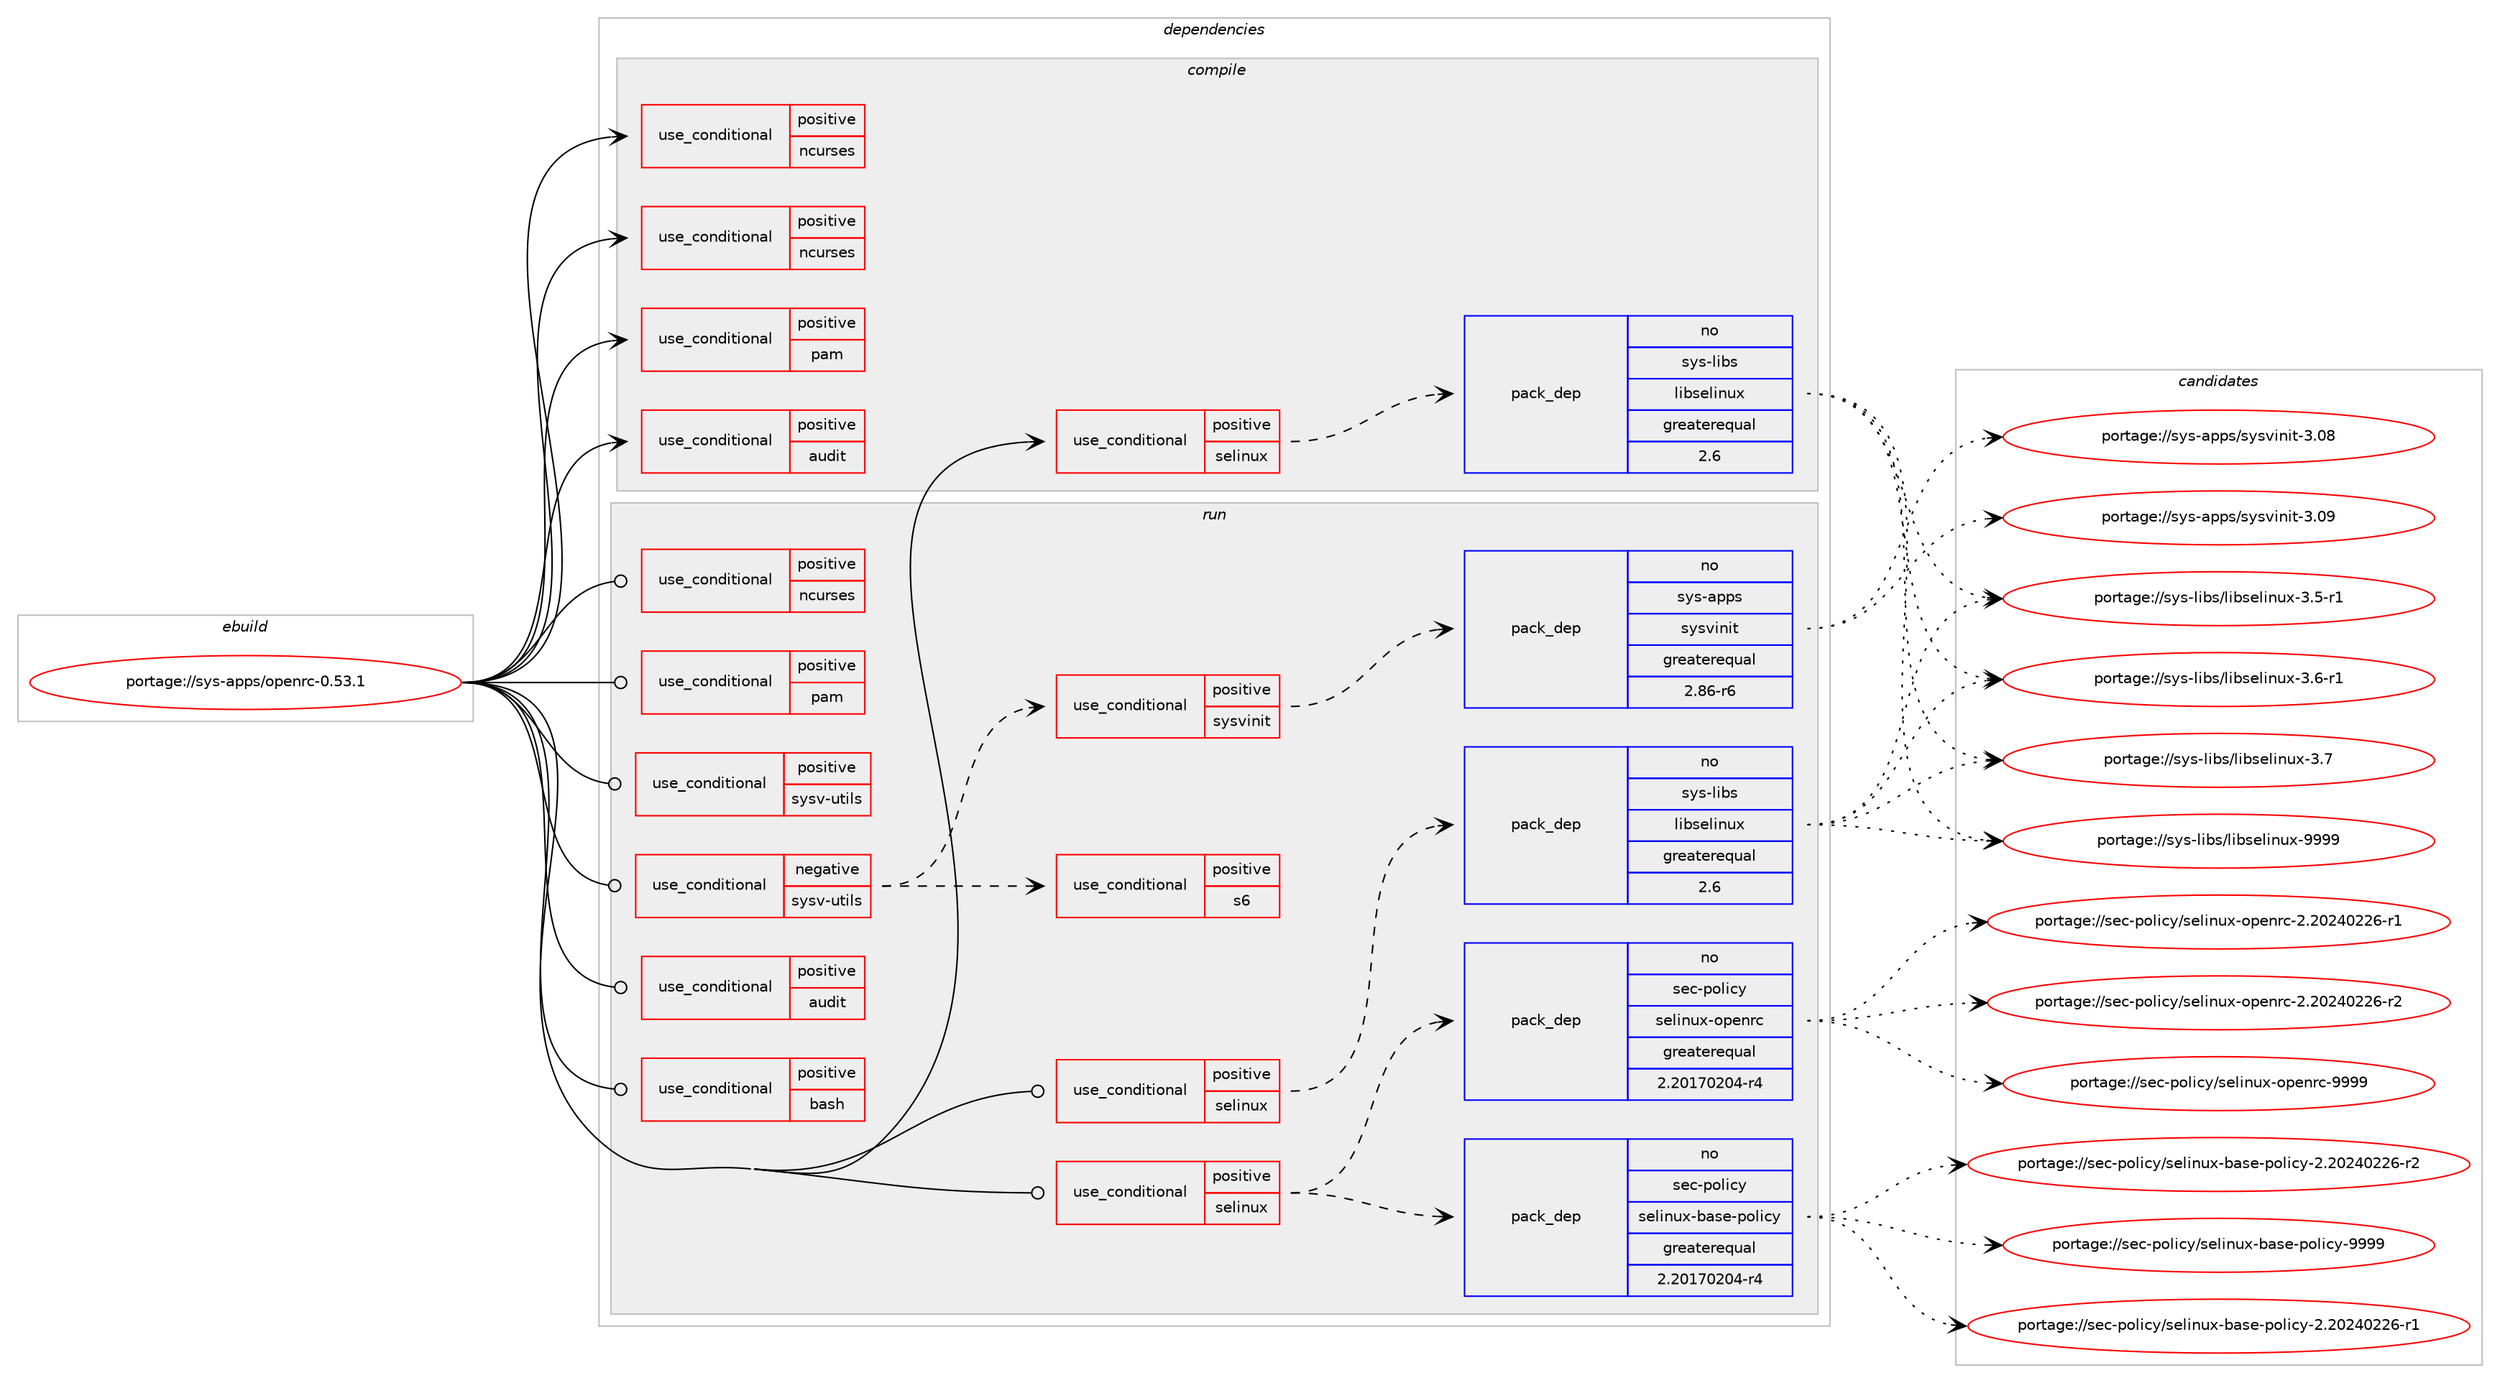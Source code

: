 digraph prolog {

# *************
# Graph options
# *************

newrank=true;
concentrate=true;
compound=true;
graph [rankdir=LR,fontname=Helvetica,fontsize=10,ranksep=1.5];#, ranksep=2.5, nodesep=0.2];
edge  [arrowhead=vee];
node  [fontname=Helvetica,fontsize=10];

# **********
# The ebuild
# **********

subgraph cluster_leftcol {
color=gray;
rank=same;
label=<<i>ebuild</i>>;
id [label="portage://sys-apps/openrc-0.53.1", color=red, width=4, href="../sys-apps/openrc-0.53.1.svg"];
}

# ****************
# The dependencies
# ****************

subgraph cluster_midcol {
color=gray;
label=<<i>dependencies</i>>;
subgraph cluster_compile {
fillcolor="#eeeeee";
style=filled;
label=<<i>compile</i>>;
subgraph cond108806 {
dependency211481 [label=<<TABLE BORDER="0" CELLBORDER="1" CELLSPACING="0" CELLPADDING="4"><TR><TD ROWSPAN="3" CELLPADDING="10">use_conditional</TD></TR><TR><TD>positive</TD></TR><TR><TD>audit</TD></TR></TABLE>>, shape=none, color=red];
# *** BEGIN UNKNOWN DEPENDENCY TYPE (TODO) ***
# dependency211481 -> package_dependency(portage://sys-apps/openrc-0.53.1,install,no,sys-process,audit,none,[,,],[],[])
# *** END UNKNOWN DEPENDENCY TYPE (TODO) ***

}
id:e -> dependency211481:w [weight=20,style="solid",arrowhead="vee"];
subgraph cond108807 {
dependency211482 [label=<<TABLE BORDER="0" CELLBORDER="1" CELLSPACING="0" CELLPADDING="4"><TR><TD ROWSPAN="3" CELLPADDING="10">use_conditional</TD></TR><TR><TD>positive</TD></TR><TR><TD>ncurses</TD></TR></TABLE>>, shape=none, color=red];
# *** BEGIN UNKNOWN DEPENDENCY TYPE (TODO) ***
# dependency211482 -> package_dependency(portage://sys-apps/openrc-0.53.1,install,no,sys-libs,ncurses,none,[,,],[slot(0),equal],[])
# *** END UNKNOWN DEPENDENCY TYPE (TODO) ***

}
id:e -> dependency211482:w [weight=20,style="solid",arrowhead="vee"];
subgraph cond108808 {
dependency211483 [label=<<TABLE BORDER="0" CELLBORDER="1" CELLSPACING="0" CELLPADDING="4"><TR><TD ROWSPAN="3" CELLPADDING="10">use_conditional</TD></TR><TR><TD>positive</TD></TR><TR><TD>ncurses</TD></TR></TABLE>>, shape=none, color=red];
# *** BEGIN UNKNOWN DEPENDENCY TYPE (TODO) ***
# dependency211483 -> package_dependency(portage://sys-apps/openrc-0.53.1,install,no,virtual,pkgconfig,none,[,,],[],[])
# *** END UNKNOWN DEPENDENCY TYPE (TODO) ***

}
id:e -> dependency211483:w [weight=20,style="solid",arrowhead="vee"];
subgraph cond108809 {
dependency211484 [label=<<TABLE BORDER="0" CELLBORDER="1" CELLSPACING="0" CELLPADDING="4"><TR><TD ROWSPAN="3" CELLPADDING="10">use_conditional</TD></TR><TR><TD>positive</TD></TR><TR><TD>pam</TD></TR></TABLE>>, shape=none, color=red];
# *** BEGIN UNKNOWN DEPENDENCY TYPE (TODO) ***
# dependency211484 -> package_dependency(portage://sys-apps/openrc-0.53.1,install,no,sys-libs,pam,none,[,,],[],[])
# *** END UNKNOWN DEPENDENCY TYPE (TODO) ***

}
id:e -> dependency211484:w [weight=20,style="solid",arrowhead="vee"];
subgraph cond108810 {
dependency211485 [label=<<TABLE BORDER="0" CELLBORDER="1" CELLSPACING="0" CELLPADDING="4"><TR><TD ROWSPAN="3" CELLPADDING="10">use_conditional</TD></TR><TR><TD>positive</TD></TR><TR><TD>selinux</TD></TR></TABLE>>, shape=none, color=red];
# *** BEGIN UNKNOWN DEPENDENCY TYPE (TODO) ***
# dependency211485 -> package_dependency(portage://sys-apps/openrc-0.53.1,install,no,sys-apps,policycoreutils,none,[,,],[],[])
# *** END UNKNOWN DEPENDENCY TYPE (TODO) ***

subgraph pack99819 {
dependency211486 [label=<<TABLE BORDER="0" CELLBORDER="1" CELLSPACING="0" CELLPADDING="4" WIDTH="220"><TR><TD ROWSPAN="6" CELLPADDING="30">pack_dep</TD></TR><TR><TD WIDTH="110">no</TD></TR><TR><TD>sys-libs</TD></TR><TR><TD>libselinux</TD></TR><TR><TD>greaterequal</TD></TR><TR><TD>2.6</TD></TR></TABLE>>, shape=none, color=blue];
}
dependency211485:e -> dependency211486:w [weight=20,style="dashed",arrowhead="vee"];
}
id:e -> dependency211485:w [weight=20,style="solid",arrowhead="vee"];
# *** BEGIN UNKNOWN DEPENDENCY TYPE (TODO) ***
# id -> package_dependency(portage://sys-apps/openrc-0.53.1,install,no,sys-process,psmisc,none,[,,],[],[])
# *** END UNKNOWN DEPENDENCY TYPE (TODO) ***

# *** BEGIN UNKNOWN DEPENDENCY TYPE (TODO) ***
# id -> package_dependency(portage://sys-apps/openrc-0.53.1,install,no,virtual,os-headers,none,[,,],[],[])
# *** END UNKNOWN DEPENDENCY TYPE (TODO) ***

}
subgraph cluster_compileandrun {
fillcolor="#eeeeee";
style=filled;
label=<<i>compile and run</i>>;
}
subgraph cluster_run {
fillcolor="#eeeeee";
style=filled;
label=<<i>run</i>>;
subgraph cond108811 {
dependency211487 [label=<<TABLE BORDER="0" CELLBORDER="1" CELLSPACING="0" CELLPADDING="4"><TR><TD ROWSPAN="3" CELLPADDING="10">use_conditional</TD></TR><TR><TD>negative</TD></TR><TR><TD>sysv-utils</TD></TR></TABLE>>, shape=none, color=red];
subgraph cond108812 {
dependency211488 [label=<<TABLE BORDER="0" CELLBORDER="1" CELLSPACING="0" CELLPADDING="4"><TR><TD ROWSPAN="3" CELLPADDING="10">use_conditional</TD></TR><TR><TD>positive</TD></TR><TR><TD>sysvinit</TD></TR></TABLE>>, shape=none, color=red];
subgraph pack99820 {
dependency211489 [label=<<TABLE BORDER="0" CELLBORDER="1" CELLSPACING="0" CELLPADDING="4" WIDTH="220"><TR><TD ROWSPAN="6" CELLPADDING="30">pack_dep</TD></TR><TR><TD WIDTH="110">no</TD></TR><TR><TD>sys-apps</TD></TR><TR><TD>sysvinit</TD></TR><TR><TD>greaterequal</TD></TR><TR><TD>2.86-r6</TD></TR></TABLE>>, shape=none, color=blue];
}
dependency211488:e -> dependency211489:w [weight=20,style="dashed",arrowhead="vee"];
}
dependency211487:e -> dependency211488:w [weight=20,style="dashed",arrowhead="vee"];
subgraph cond108813 {
dependency211490 [label=<<TABLE BORDER="0" CELLBORDER="1" CELLSPACING="0" CELLPADDING="4"><TR><TD ROWSPAN="3" CELLPADDING="10">use_conditional</TD></TR><TR><TD>positive</TD></TR><TR><TD>s6</TD></TR></TABLE>>, shape=none, color=red];
# *** BEGIN UNKNOWN DEPENDENCY TYPE (TODO) ***
# dependency211490 -> package_dependency(portage://sys-apps/openrc-0.53.1,run,no,sys-apps,s6-linux-init,none,[,,],[],[use(enable(sysv-utils),negative)])
# *** END UNKNOWN DEPENDENCY TYPE (TODO) ***

}
dependency211487:e -> dependency211490:w [weight=20,style="dashed",arrowhead="vee"];
}
id:e -> dependency211487:w [weight=20,style="solid",arrowhead="odot"];
subgraph cond108814 {
dependency211491 [label=<<TABLE BORDER="0" CELLBORDER="1" CELLSPACING="0" CELLPADDING="4"><TR><TD ROWSPAN="3" CELLPADDING="10">use_conditional</TD></TR><TR><TD>positive</TD></TR><TR><TD>audit</TD></TR></TABLE>>, shape=none, color=red];
# *** BEGIN UNKNOWN DEPENDENCY TYPE (TODO) ***
# dependency211491 -> package_dependency(portage://sys-apps/openrc-0.53.1,run,no,sys-process,audit,none,[,,],[],[])
# *** END UNKNOWN DEPENDENCY TYPE (TODO) ***

}
id:e -> dependency211491:w [weight=20,style="solid",arrowhead="odot"];
subgraph cond108815 {
dependency211492 [label=<<TABLE BORDER="0" CELLBORDER="1" CELLSPACING="0" CELLPADDING="4"><TR><TD ROWSPAN="3" CELLPADDING="10">use_conditional</TD></TR><TR><TD>positive</TD></TR><TR><TD>bash</TD></TR></TABLE>>, shape=none, color=red];
# *** BEGIN UNKNOWN DEPENDENCY TYPE (TODO) ***
# dependency211492 -> package_dependency(portage://sys-apps/openrc-0.53.1,run,no,app-shells,bash,none,[,,],[],[])
# *** END UNKNOWN DEPENDENCY TYPE (TODO) ***

}
id:e -> dependency211492:w [weight=20,style="solid",arrowhead="odot"];
subgraph cond108816 {
dependency211493 [label=<<TABLE BORDER="0" CELLBORDER="1" CELLSPACING="0" CELLPADDING="4"><TR><TD ROWSPAN="3" CELLPADDING="10">use_conditional</TD></TR><TR><TD>positive</TD></TR><TR><TD>ncurses</TD></TR></TABLE>>, shape=none, color=red];
# *** BEGIN UNKNOWN DEPENDENCY TYPE (TODO) ***
# dependency211493 -> package_dependency(portage://sys-apps/openrc-0.53.1,run,no,sys-libs,ncurses,none,[,,],[slot(0),equal],[])
# *** END UNKNOWN DEPENDENCY TYPE (TODO) ***

}
id:e -> dependency211493:w [weight=20,style="solid",arrowhead="odot"];
subgraph cond108817 {
dependency211494 [label=<<TABLE BORDER="0" CELLBORDER="1" CELLSPACING="0" CELLPADDING="4"><TR><TD ROWSPAN="3" CELLPADDING="10">use_conditional</TD></TR><TR><TD>positive</TD></TR><TR><TD>pam</TD></TR></TABLE>>, shape=none, color=red];
# *** BEGIN UNKNOWN DEPENDENCY TYPE (TODO) ***
# dependency211494 -> package_dependency(portage://sys-apps/openrc-0.53.1,run,no,sys-libs,pam,none,[,,],[],[])
# *** END UNKNOWN DEPENDENCY TYPE (TODO) ***

}
id:e -> dependency211494:w [weight=20,style="solid",arrowhead="odot"];
subgraph cond108818 {
dependency211495 [label=<<TABLE BORDER="0" CELLBORDER="1" CELLSPACING="0" CELLPADDING="4"><TR><TD ROWSPAN="3" CELLPADDING="10">use_conditional</TD></TR><TR><TD>positive</TD></TR><TR><TD>selinux</TD></TR></TABLE>>, shape=none, color=red];
subgraph pack99821 {
dependency211496 [label=<<TABLE BORDER="0" CELLBORDER="1" CELLSPACING="0" CELLPADDING="4" WIDTH="220"><TR><TD ROWSPAN="6" CELLPADDING="30">pack_dep</TD></TR><TR><TD WIDTH="110">no</TD></TR><TR><TD>sec-policy</TD></TR><TR><TD>selinux-base-policy</TD></TR><TR><TD>greaterequal</TD></TR><TR><TD>2.20170204-r4</TD></TR></TABLE>>, shape=none, color=blue];
}
dependency211495:e -> dependency211496:w [weight=20,style="dashed",arrowhead="vee"];
subgraph pack99822 {
dependency211497 [label=<<TABLE BORDER="0" CELLBORDER="1" CELLSPACING="0" CELLPADDING="4" WIDTH="220"><TR><TD ROWSPAN="6" CELLPADDING="30">pack_dep</TD></TR><TR><TD WIDTH="110">no</TD></TR><TR><TD>sec-policy</TD></TR><TR><TD>selinux-openrc</TD></TR><TR><TD>greaterequal</TD></TR><TR><TD>2.20170204-r4</TD></TR></TABLE>>, shape=none, color=blue];
}
dependency211495:e -> dependency211497:w [weight=20,style="dashed",arrowhead="vee"];
}
id:e -> dependency211495:w [weight=20,style="solid",arrowhead="odot"];
subgraph cond108819 {
dependency211498 [label=<<TABLE BORDER="0" CELLBORDER="1" CELLSPACING="0" CELLPADDING="4"><TR><TD ROWSPAN="3" CELLPADDING="10">use_conditional</TD></TR><TR><TD>positive</TD></TR><TR><TD>selinux</TD></TR></TABLE>>, shape=none, color=red];
# *** BEGIN UNKNOWN DEPENDENCY TYPE (TODO) ***
# dependency211498 -> package_dependency(portage://sys-apps/openrc-0.53.1,run,no,sys-apps,policycoreutils,none,[,,],[],[])
# *** END UNKNOWN DEPENDENCY TYPE (TODO) ***

subgraph pack99823 {
dependency211499 [label=<<TABLE BORDER="0" CELLBORDER="1" CELLSPACING="0" CELLPADDING="4" WIDTH="220"><TR><TD ROWSPAN="6" CELLPADDING="30">pack_dep</TD></TR><TR><TD WIDTH="110">no</TD></TR><TR><TD>sys-libs</TD></TR><TR><TD>libselinux</TD></TR><TR><TD>greaterequal</TD></TR><TR><TD>2.6</TD></TR></TABLE>>, shape=none, color=blue];
}
dependency211498:e -> dependency211499:w [weight=20,style="dashed",arrowhead="vee"];
}
id:e -> dependency211498:w [weight=20,style="solid",arrowhead="odot"];
subgraph cond108820 {
dependency211500 [label=<<TABLE BORDER="0" CELLBORDER="1" CELLSPACING="0" CELLPADDING="4"><TR><TD ROWSPAN="3" CELLPADDING="10">use_conditional</TD></TR><TR><TD>positive</TD></TR><TR><TD>sysv-utils</TD></TR></TABLE>>, shape=none, color=red];
# *** BEGIN UNKNOWN DEPENDENCY TYPE (TODO) ***
# dependency211500 -> package_dependency(portage://sys-apps/openrc-0.53.1,run,weak,sys-apps,systemd,none,[,,],[],[use(enable(sysv-utils),negative)])
# *** END UNKNOWN DEPENDENCY TYPE (TODO) ***

# *** BEGIN UNKNOWN DEPENDENCY TYPE (TODO) ***
# dependency211500 -> package_dependency(portage://sys-apps/openrc-0.53.1,run,weak,sys-apps,sysvinit,none,[,,],[],[])
# *** END UNKNOWN DEPENDENCY TYPE (TODO) ***

}
id:e -> dependency211500:w [weight=20,style="solid",arrowhead="odot"];
# *** BEGIN UNKNOWN DEPENDENCY TYPE (TODO) ***
# id -> package_dependency(portage://sys-apps/openrc-0.53.1,run,no,sys-process,psmisc,none,[,,],[],[])
# *** END UNKNOWN DEPENDENCY TYPE (TODO) ***

# *** BEGIN UNKNOWN DEPENDENCY TYPE (TODO) ***
# id -> package_dependency(portage://sys-apps/openrc-0.53.1,run,no,virtual,tmpfiles,none,[,,],[],[])
# *** END UNKNOWN DEPENDENCY TYPE (TODO) ***

}
}

# **************
# The candidates
# **************

subgraph cluster_choices {
rank=same;
color=gray;
label=<<i>candidates</i>>;

subgraph choice99819 {
color=black;
nodesep=1;
choice11512111545108105981154710810598115101108105110117120455146534511449 [label="portage://sys-libs/libselinux-3.5-r1", color=red, width=4,href="../sys-libs/libselinux-3.5-r1.svg"];
choice11512111545108105981154710810598115101108105110117120455146544511449 [label="portage://sys-libs/libselinux-3.6-r1", color=red, width=4,href="../sys-libs/libselinux-3.6-r1.svg"];
choice1151211154510810598115471081059811510110810511011712045514655 [label="portage://sys-libs/libselinux-3.7", color=red, width=4,href="../sys-libs/libselinux-3.7.svg"];
choice115121115451081059811547108105981151011081051101171204557575757 [label="portage://sys-libs/libselinux-9999", color=red, width=4,href="../sys-libs/libselinux-9999.svg"];
dependency211486:e -> choice11512111545108105981154710810598115101108105110117120455146534511449:w [style=dotted,weight="100"];
dependency211486:e -> choice11512111545108105981154710810598115101108105110117120455146544511449:w [style=dotted,weight="100"];
dependency211486:e -> choice1151211154510810598115471081059811510110810511011712045514655:w [style=dotted,weight="100"];
dependency211486:e -> choice115121115451081059811547108105981151011081051101171204557575757:w [style=dotted,weight="100"];
}
subgraph choice99820 {
color=black;
nodesep=1;
choice1151211154597112112115471151211151181051101051164551464856 [label="portage://sys-apps/sysvinit-3.08", color=red, width=4,href="../sys-apps/sysvinit-3.08.svg"];
choice1151211154597112112115471151211151181051101051164551464857 [label="portage://sys-apps/sysvinit-3.09", color=red, width=4,href="../sys-apps/sysvinit-3.09.svg"];
dependency211489:e -> choice1151211154597112112115471151211151181051101051164551464856:w [style=dotted,weight="100"];
dependency211489:e -> choice1151211154597112112115471151211151181051101051164551464857:w [style=dotted,weight="100"];
}
subgraph choice99821 {
color=black;
nodesep=1;
choice11510199451121111081059912147115101108105110117120459897115101451121111081059912145504650485052485050544511449 [label="portage://sec-policy/selinux-base-policy-2.20240226-r1", color=red, width=4,href="../sec-policy/selinux-base-policy-2.20240226-r1.svg"];
choice11510199451121111081059912147115101108105110117120459897115101451121111081059912145504650485052485050544511450 [label="portage://sec-policy/selinux-base-policy-2.20240226-r2", color=red, width=4,href="../sec-policy/selinux-base-policy-2.20240226-r2.svg"];
choice1151019945112111108105991214711510110810511011712045989711510145112111108105991214557575757 [label="portage://sec-policy/selinux-base-policy-9999", color=red, width=4,href="../sec-policy/selinux-base-policy-9999.svg"];
dependency211496:e -> choice11510199451121111081059912147115101108105110117120459897115101451121111081059912145504650485052485050544511449:w [style=dotted,weight="100"];
dependency211496:e -> choice11510199451121111081059912147115101108105110117120459897115101451121111081059912145504650485052485050544511450:w [style=dotted,weight="100"];
dependency211496:e -> choice1151019945112111108105991214711510110810511011712045989711510145112111108105991214557575757:w [style=dotted,weight="100"];
}
subgraph choice99822 {
color=black;
nodesep=1;
choice11510199451121111081059912147115101108105110117120451111121011101149945504650485052485050544511449 [label="portage://sec-policy/selinux-openrc-2.20240226-r1", color=red, width=4,href="../sec-policy/selinux-openrc-2.20240226-r1.svg"];
choice11510199451121111081059912147115101108105110117120451111121011101149945504650485052485050544511450 [label="portage://sec-policy/selinux-openrc-2.20240226-r2", color=red, width=4,href="../sec-policy/selinux-openrc-2.20240226-r2.svg"];
choice1151019945112111108105991214711510110810511011712045111112101110114994557575757 [label="portage://sec-policy/selinux-openrc-9999", color=red, width=4,href="../sec-policy/selinux-openrc-9999.svg"];
dependency211497:e -> choice11510199451121111081059912147115101108105110117120451111121011101149945504650485052485050544511449:w [style=dotted,weight="100"];
dependency211497:e -> choice11510199451121111081059912147115101108105110117120451111121011101149945504650485052485050544511450:w [style=dotted,weight="100"];
dependency211497:e -> choice1151019945112111108105991214711510110810511011712045111112101110114994557575757:w [style=dotted,weight="100"];
}
subgraph choice99823 {
color=black;
nodesep=1;
choice11512111545108105981154710810598115101108105110117120455146534511449 [label="portage://sys-libs/libselinux-3.5-r1", color=red, width=4,href="../sys-libs/libselinux-3.5-r1.svg"];
choice11512111545108105981154710810598115101108105110117120455146544511449 [label="portage://sys-libs/libselinux-3.6-r1", color=red, width=4,href="../sys-libs/libselinux-3.6-r1.svg"];
choice1151211154510810598115471081059811510110810511011712045514655 [label="portage://sys-libs/libselinux-3.7", color=red, width=4,href="../sys-libs/libselinux-3.7.svg"];
choice115121115451081059811547108105981151011081051101171204557575757 [label="portage://sys-libs/libselinux-9999", color=red, width=4,href="../sys-libs/libselinux-9999.svg"];
dependency211499:e -> choice11512111545108105981154710810598115101108105110117120455146534511449:w [style=dotted,weight="100"];
dependency211499:e -> choice11512111545108105981154710810598115101108105110117120455146544511449:w [style=dotted,weight="100"];
dependency211499:e -> choice1151211154510810598115471081059811510110810511011712045514655:w [style=dotted,weight="100"];
dependency211499:e -> choice115121115451081059811547108105981151011081051101171204557575757:w [style=dotted,weight="100"];
}
}

}
